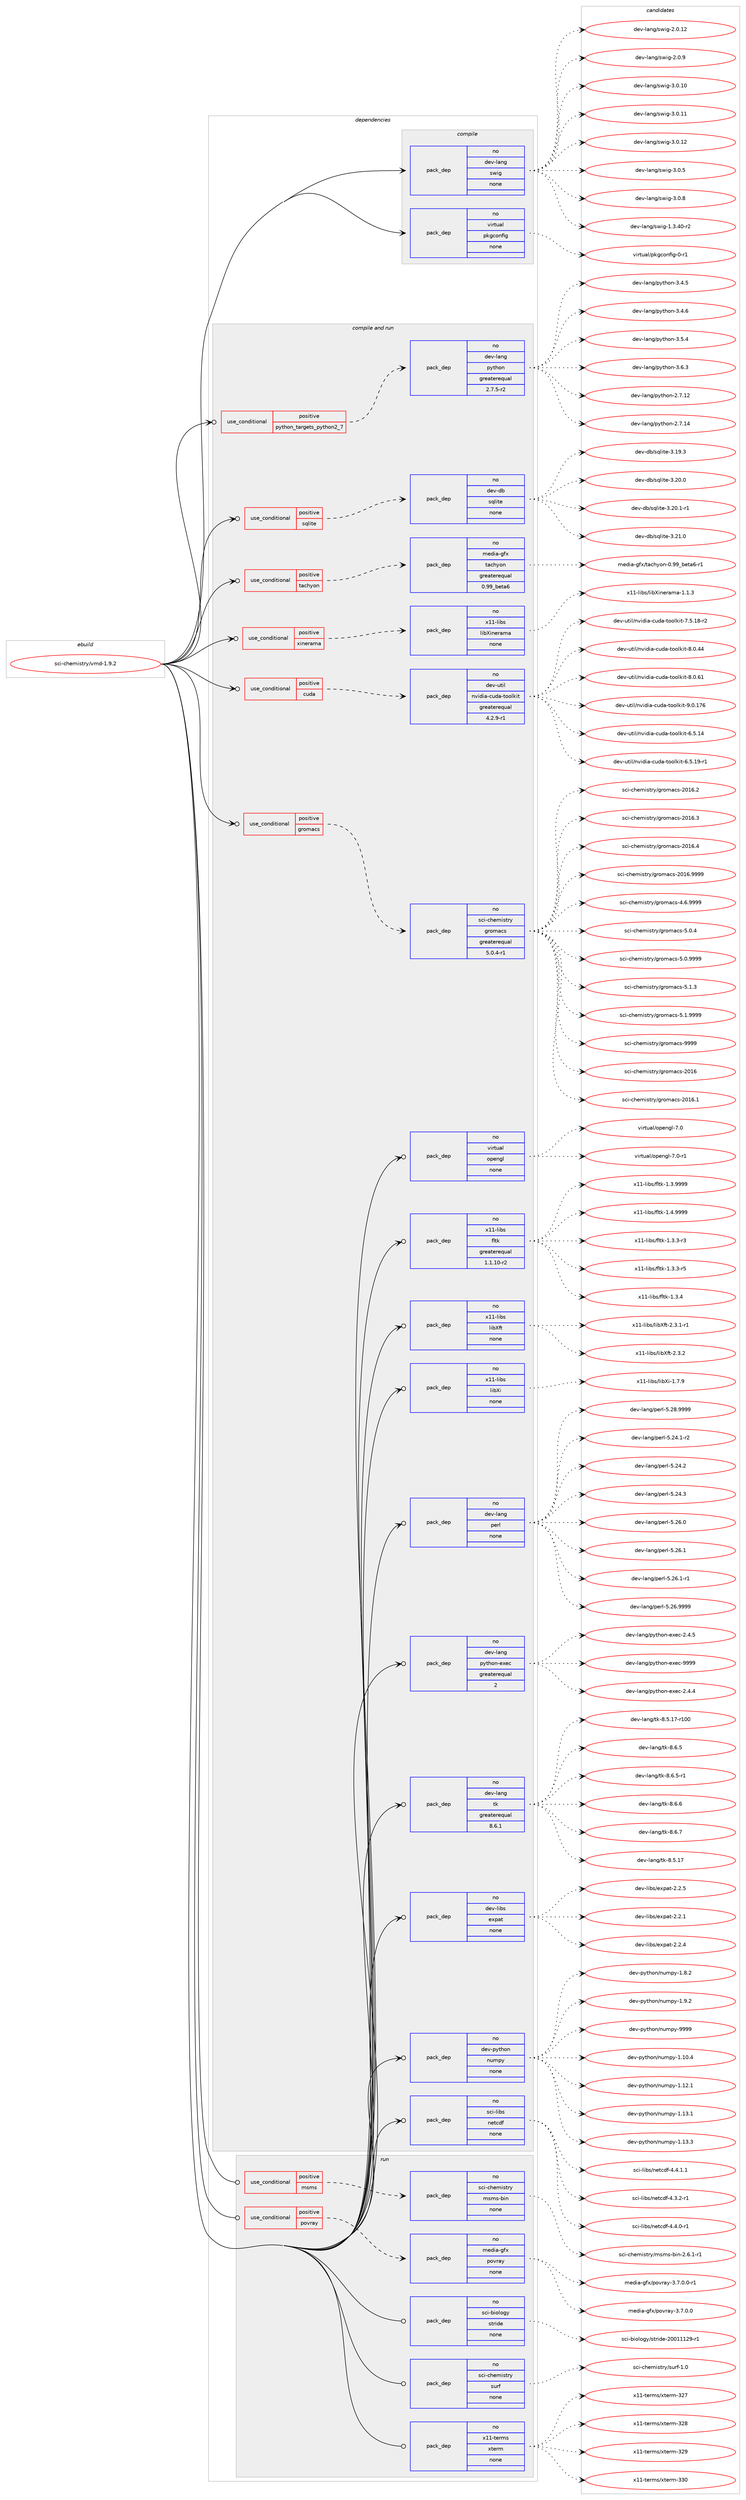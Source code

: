 digraph prolog {

# *************
# Graph options
# *************

newrank=true;
concentrate=true;
compound=true;
graph [rankdir=LR,fontname=Helvetica,fontsize=10,ranksep=1.5];#, ranksep=2.5, nodesep=0.2];
edge  [arrowhead=vee];
node  [fontname=Helvetica,fontsize=10];

# **********
# The ebuild
# **********

subgraph cluster_leftcol {
color=gray;
rank=same;
label=<<i>ebuild</i>>;
id [label="sci-chemistry/vmd-1.9.2", color=red, width=4, href="../sci-chemistry/vmd-1.9.2.svg"];
}

# ****************
# The dependencies
# ****************

subgraph cluster_midcol {
color=gray;
label=<<i>dependencies</i>>;
subgraph cluster_compile {
fillcolor="#eeeeee";
style=filled;
label=<<i>compile</i>>;
subgraph pack329675 {
dependency447191 [label=<<TABLE BORDER="0" CELLBORDER="1" CELLSPACING="0" CELLPADDING="4" WIDTH="220"><TR><TD ROWSPAN="6" CELLPADDING="30">pack_dep</TD></TR><TR><TD WIDTH="110">no</TD></TR><TR><TD>dev-lang</TD></TR><TR><TD>swig</TD></TR><TR><TD>none</TD></TR><TR><TD></TD></TR></TABLE>>, shape=none, color=blue];
}
id:e -> dependency447191:w [weight=20,style="solid",arrowhead="vee"];
subgraph pack329676 {
dependency447192 [label=<<TABLE BORDER="0" CELLBORDER="1" CELLSPACING="0" CELLPADDING="4" WIDTH="220"><TR><TD ROWSPAN="6" CELLPADDING="30">pack_dep</TD></TR><TR><TD WIDTH="110">no</TD></TR><TR><TD>virtual</TD></TR><TR><TD>pkgconfig</TD></TR><TR><TD>none</TD></TR><TR><TD></TD></TR></TABLE>>, shape=none, color=blue];
}
id:e -> dependency447192:w [weight=20,style="solid",arrowhead="vee"];
}
subgraph cluster_compileandrun {
fillcolor="#eeeeee";
style=filled;
label=<<i>compile and run</i>>;
subgraph cond109737 {
dependency447193 [label=<<TABLE BORDER="0" CELLBORDER="1" CELLSPACING="0" CELLPADDING="4"><TR><TD ROWSPAN="3" CELLPADDING="10">use_conditional</TD></TR><TR><TD>positive</TD></TR><TR><TD>cuda</TD></TR></TABLE>>, shape=none, color=red];
subgraph pack329677 {
dependency447194 [label=<<TABLE BORDER="0" CELLBORDER="1" CELLSPACING="0" CELLPADDING="4" WIDTH="220"><TR><TD ROWSPAN="6" CELLPADDING="30">pack_dep</TD></TR><TR><TD WIDTH="110">no</TD></TR><TR><TD>dev-util</TD></TR><TR><TD>nvidia-cuda-toolkit</TD></TR><TR><TD>greaterequal</TD></TR><TR><TD>4.2.9-r1</TD></TR></TABLE>>, shape=none, color=blue];
}
dependency447193:e -> dependency447194:w [weight=20,style="dashed",arrowhead="vee"];
}
id:e -> dependency447193:w [weight=20,style="solid",arrowhead="odotvee"];
subgraph cond109738 {
dependency447195 [label=<<TABLE BORDER="0" CELLBORDER="1" CELLSPACING="0" CELLPADDING="4"><TR><TD ROWSPAN="3" CELLPADDING="10">use_conditional</TD></TR><TR><TD>positive</TD></TR><TR><TD>gromacs</TD></TR></TABLE>>, shape=none, color=red];
subgraph pack329678 {
dependency447196 [label=<<TABLE BORDER="0" CELLBORDER="1" CELLSPACING="0" CELLPADDING="4" WIDTH="220"><TR><TD ROWSPAN="6" CELLPADDING="30">pack_dep</TD></TR><TR><TD WIDTH="110">no</TD></TR><TR><TD>sci-chemistry</TD></TR><TR><TD>gromacs</TD></TR><TR><TD>greaterequal</TD></TR><TR><TD>5.0.4-r1</TD></TR></TABLE>>, shape=none, color=blue];
}
dependency447195:e -> dependency447196:w [weight=20,style="dashed",arrowhead="vee"];
}
id:e -> dependency447195:w [weight=20,style="solid",arrowhead="odotvee"];
subgraph cond109739 {
dependency447197 [label=<<TABLE BORDER="0" CELLBORDER="1" CELLSPACING="0" CELLPADDING="4"><TR><TD ROWSPAN="3" CELLPADDING="10">use_conditional</TD></TR><TR><TD>positive</TD></TR><TR><TD>python_targets_python2_7</TD></TR></TABLE>>, shape=none, color=red];
subgraph pack329679 {
dependency447198 [label=<<TABLE BORDER="0" CELLBORDER="1" CELLSPACING="0" CELLPADDING="4" WIDTH="220"><TR><TD ROWSPAN="6" CELLPADDING="30">pack_dep</TD></TR><TR><TD WIDTH="110">no</TD></TR><TR><TD>dev-lang</TD></TR><TR><TD>python</TD></TR><TR><TD>greaterequal</TD></TR><TR><TD>2.7.5-r2</TD></TR></TABLE>>, shape=none, color=blue];
}
dependency447197:e -> dependency447198:w [weight=20,style="dashed",arrowhead="vee"];
}
id:e -> dependency447197:w [weight=20,style="solid",arrowhead="odotvee"];
subgraph cond109740 {
dependency447199 [label=<<TABLE BORDER="0" CELLBORDER="1" CELLSPACING="0" CELLPADDING="4"><TR><TD ROWSPAN="3" CELLPADDING="10">use_conditional</TD></TR><TR><TD>positive</TD></TR><TR><TD>sqlite</TD></TR></TABLE>>, shape=none, color=red];
subgraph pack329680 {
dependency447200 [label=<<TABLE BORDER="0" CELLBORDER="1" CELLSPACING="0" CELLPADDING="4" WIDTH="220"><TR><TD ROWSPAN="6" CELLPADDING="30">pack_dep</TD></TR><TR><TD WIDTH="110">no</TD></TR><TR><TD>dev-db</TD></TR><TR><TD>sqlite</TD></TR><TR><TD>none</TD></TR><TR><TD></TD></TR></TABLE>>, shape=none, color=blue];
}
dependency447199:e -> dependency447200:w [weight=20,style="dashed",arrowhead="vee"];
}
id:e -> dependency447199:w [weight=20,style="solid",arrowhead="odotvee"];
subgraph cond109741 {
dependency447201 [label=<<TABLE BORDER="0" CELLBORDER="1" CELLSPACING="0" CELLPADDING="4"><TR><TD ROWSPAN="3" CELLPADDING="10">use_conditional</TD></TR><TR><TD>positive</TD></TR><TR><TD>tachyon</TD></TR></TABLE>>, shape=none, color=red];
subgraph pack329681 {
dependency447202 [label=<<TABLE BORDER="0" CELLBORDER="1" CELLSPACING="0" CELLPADDING="4" WIDTH="220"><TR><TD ROWSPAN="6" CELLPADDING="30">pack_dep</TD></TR><TR><TD WIDTH="110">no</TD></TR><TR><TD>media-gfx</TD></TR><TR><TD>tachyon</TD></TR><TR><TD>greaterequal</TD></TR><TR><TD>0.99_beta6</TD></TR></TABLE>>, shape=none, color=blue];
}
dependency447201:e -> dependency447202:w [weight=20,style="dashed",arrowhead="vee"];
}
id:e -> dependency447201:w [weight=20,style="solid",arrowhead="odotvee"];
subgraph cond109742 {
dependency447203 [label=<<TABLE BORDER="0" CELLBORDER="1" CELLSPACING="0" CELLPADDING="4"><TR><TD ROWSPAN="3" CELLPADDING="10">use_conditional</TD></TR><TR><TD>positive</TD></TR><TR><TD>xinerama</TD></TR></TABLE>>, shape=none, color=red];
subgraph pack329682 {
dependency447204 [label=<<TABLE BORDER="0" CELLBORDER="1" CELLSPACING="0" CELLPADDING="4" WIDTH="220"><TR><TD ROWSPAN="6" CELLPADDING="30">pack_dep</TD></TR><TR><TD WIDTH="110">no</TD></TR><TR><TD>x11-libs</TD></TR><TR><TD>libXinerama</TD></TR><TR><TD>none</TD></TR><TR><TD></TD></TR></TABLE>>, shape=none, color=blue];
}
dependency447203:e -> dependency447204:w [weight=20,style="dashed",arrowhead="vee"];
}
id:e -> dependency447203:w [weight=20,style="solid",arrowhead="odotvee"];
subgraph pack329683 {
dependency447205 [label=<<TABLE BORDER="0" CELLBORDER="1" CELLSPACING="0" CELLPADDING="4" WIDTH="220"><TR><TD ROWSPAN="6" CELLPADDING="30">pack_dep</TD></TR><TR><TD WIDTH="110">no</TD></TR><TR><TD>dev-lang</TD></TR><TR><TD>perl</TD></TR><TR><TD>none</TD></TR><TR><TD></TD></TR></TABLE>>, shape=none, color=blue];
}
id:e -> dependency447205:w [weight=20,style="solid",arrowhead="odotvee"];
subgraph pack329684 {
dependency447206 [label=<<TABLE BORDER="0" CELLBORDER="1" CELLSPACING="0" CELLPADDING="4" WIDTH="220"><TR><TD ROWSPAN="6" CELLPADDING="30">pack_dep</TD></TR><TR><TD WIDTH="110">no</TD></TR><TR><TD>dev-lang</TD></TR><TR><TD>python-exec</TD></TR><TR><TD>greaterequal</TD></TR><TR><TD>2</TD></TR></TABLE>>, shape=none, color=blue];
}
id:e -> dependency447206:w [weight=20,style="solid",arrowhead="odotvee"];
subgraph pack329685 {
dependency447207 [label=<<TABLE BORDER="0" CELLBORDER="1" CELLSPACING="0" CELLPADDING="4" WIDTH="220"><TR><TD ROWSPAN="6" CELLPADDING="30">pack_dep</TD></TR><TR><TD WIDTH="110">no</TD></TR><TR><TD>dev-lang</TD></TR><TR><TD>tk</TD></TR><TR><TD>greaterequal</TD></TR><TR><TD>8.6.1</TD></TR></TABLE>>, shape=none, color=blue];
}
id:e -> dependency447207:w [weight=20,style="solid",arrowhead="odotvee"];
subgraph pack329686 {
dependency447208 [label=<<TABLE BORDER="0" CELLBORDER="1" CELLSPACING="0" CELLPADDING="4" WIDTH="220"><TR><TD ROWSPAN="6" CELLPADDING="30">pack_dep</TD></TR><TR><TD WIDTH="110">no</TD></TR><TR><TD>dev-libs</TD></TR><TR><TD>expat</TD></TR><TR><TD>none</TD></TR><TR><TD></TD></TR></TABLE>>, shape=none, color=blue];
}
id:e -> dependency447208:w [weight=20,style="solid",arrowhead="odotvee"];
subgraph pack329687 {
dependency447209 [label=<<TABLE BORDER="0" CELLBORDER="1" CELLSPACING="0" CELLPADDING="4" WIDTH="220"><TR><TD ROWSPAN="6" CELLPADDING="30">pack_dep</TD></TR><TR><TD WIDTH="110">no</TD></TR><TR><TD>dev-python</TD></TR><TR><TD>numpy</TD></TR><TR><TD>none</TD></TR><TR><TD></TD></TR></TABLE>>, shape=none, color=blue];
}
id:e -> dependency447209:w [weight=20,style="solid",arrowhead="odotvee"];
subgraph pack329688 {
dependency447210 [label=<<TABLE BORDER="0" CELLBORDER="1" CELLSPACING="0" CELLPADDING="4" WIDTH="220"><TR><TD ROWSPAN="6" CELLPADDING="30">pack_dep</TD></TR><TR><TD WIDTH="110">no</TD></TR><TR><TD>sci-libs</TD></TR><TR><TD>netcdf</TD></TR><TR><TD>none</TD></TR><TR><TD></TD></TR></TABLE>>, shape=none, color=blue];
}
id:e -> dependency447210:w [weight=20,style="solid",arrowhead="odotvee"];
subgraph pack329689 {
dependency447211 [label=<<TABLE BORDER="0" CELLBORDER="1" CELLSPACING="0" CELLPADDING="4" WIDTH="220"><TR><TD ROWSPAN="6" CELLPADDING="30">pack_dep</TD></TR><TR><TD WIDTH="110">no</TD></TR><TR><TD>virtual</TD></TR><TR><TD>opengl</TD></TR><TR><TD>none</TD></TR><TR><TD></TD></TR></TABLE>>, shape=none, color=blue];
}
id:e -> dependency447211:w [weight=20,style="solid",arrowhead="odotvee"];
subgraph pack329690 {
dependency447212 [label=<<TABLE BORDER="0" CELLBORDER="1" CELLSPACING="0" CELLPADDING="4" WIDTH="220"><TR><TD ROWSPAN="6" CELLPADDING="30">pack_dep</TD></TR><TR><TD WIDTH="110">no</TD></TR><TR><TD>x11-libs</TD></TR><TR><TD>fltk</TD></TR><TR><TD>greaterequal</TD></TR><TR><TD>1.1.10-r2</TD></TR></TABLE>>, shape=none, color=blue];
}
id:e -> dependency447212:w [weight=20,style="solid",arrowhead="odotvee"];
subgraph pack329691 {
dependency447213 [label=<<TABLE BORDER="0" CELLBORDER="1" CELLSPACING="0" CELLPADDING="4" WIDTH="220"><TR><TD ROWSPAN="6" CELLPADDING="30">pack_dep</TD></TR><TR><TD WIDTH="110">no</TD></TR><TR><TD>x11-libs</TD></TR><TR><TD>libXft</TD></TR><TR><TD>none</TD></TR><TR><TD></TD></TR></TABLE>>, shape=none, color=blue];
}
id:e -> dependency447213:w [weight=20,style="solid",arrowhead="odotvee"];
subgraph pack329692 {
dependency447214 [label=<<TABLE BORDER="0" CELLBORDER="1" CELLSPACING="0" CELLPADDING="4" WIDTH="220"><TR><TD ROWSPAN="6" CELLPADDING="30">pack_dep</TD></TR><TR><TD WIDTH="110">no</TD></TR><TR><TD>x11-libs</TD></TR><TR><TD>libXi</TD></TR><TR><TD>none</TD></TR><TR><TD></TD></TR></TABLE>>, shape=none, color=blue];
}
id:e -> dependency447214:w [weight=20,style="solid",arrowhead="odotvee"];
}
subgraph cluster_run {
fillcolor="#eeeeee";
style=filled;
label=<<i>run</i>>;
subgraph cond109743 {
dependency447215 [label=<<TABLE BORDER="0" CELLBORDER="1" CELLSPACING="0" CELLPADDING="4"><TR><TD ROWSPAN="3" CELLPADDING="10">use_conditional</TD></TR><TR><TD>positive</TD></TR><TR><TD>msms</TD></TR></TABLE>>, shape=none, color=red];
subgraph pack329693 {
dependency447216 [label=<<TABLE BORDER="0" CELLBORDER="1" CELLSPACING="0" CELLPADDING="4" WIDTH="220"><TR><TD ROWSPAN="6" CELLPADDING="30">pack_dep</TD></TR><TR><TD WIDTH="110">no</TD></TR><TR><TD>sci-chemistry</TD></TR><TR><TD>msms-bin</TD></TR><TR><TD>none</TD></TR><TR><TD></TD></TR></TABLE>>, shape=none, color=blue];
}
dependency447215:e -> dependency447216:w [weight=20,style="dashed",arrowhead="vee"];
}
id:e -> dependency447215:w [weight=20,style="solid",arrowhead="odot"];
subgraph cond109744 {
dependency447217 [label=<<TABLE BORDER="0" CELLBORDER="1" CELLSPACING="0" CELLPADDING="4"><TR><TD ROWSPAN="3" CELLPADDING="10">use_conditional</TD></TR><TR><TD>positive</TD></TR><TR><TD>povray</TD></TR></TABLE>>, shape=none, color=red];
subgraph pack329694 {
dependency447218 [label=<<TABLE BORDER="0" CELLBORDER="1" CELLSPACING="0" CELLPADDING="4" WIDTH="220"><TR><TD ROWSPAN="6" CELLPADDING="30">pack_dep</TD></TR><TR><TD WIDTH="110">no</TD></TR><TR><TD>media-gfx</TD></TR><TR><TD>povray</TD></TR><TR><TD>none</TD></TR><TR><TD></TD></TR></TABLE>>, shape=none, color=blue];
}
dependency447217:e -> dependency447218:w [weight=20,style="dashed",arrowhead="vee"];
}
id:e -> dependency447217:w [weight=20,style="solid",arrowhead="odot"];
subgraph pack329695 {
dependency447219 [label=<<TABLE BORDER="0" CELLBORDER="1" CELLSPACING="0" CELLPADDING="4" WIDTH="220"><TR><TD ROWSPAN="6" CELLPADDING="30">pack_dep</TD></TR><TR><TD WIDTH="110">no</TD></TR><TR><TD>sci-biology</TD></TR><TR><TD>stride</TD></TR><TR><TD>none</TD></TR><TR><TD></TD></TR></TABLE>>, shape=none, color=blue];
}
id:e -> dependency447219:w [weight=20,style="solid",arrowhead="odot"];
subgraph pack329696 {
dependency447220 [label=<<TABLE BORDER="0" CELLBORDER="1" CELLSPACING="0" CELLPADDING="4" WIDTH="220"><TR><TD ROWSPAN="6" CELLPADDING="30">pack_dep</TD></TR><TR><TD WIDTH="110">no</TD></TR><TR><TD>sci-chemistry</TD></TR><TR><TD>surf</TD></TR><TR><TD>none</TD></TR><TR><TD></TD></TR></TABLE>>, shape=none, color=blue];
}
id:e -> dependency447220:w [weight=20,style="solid",arrowhead="odot"];
subgraph pack329697 {
dependency447221 [label=<<TABLE BORDER="0" CELLBORDER="1" CELLSPACING="0" CELLPADDING="4" WIDTH="220"><TR><TD ROWSPAN="6" CELLPADDING="30">pack_dep</TD></TR><TR><TD WIDTH="110">no</TD></TR><TR><TD>x11-terms</TD></TR><TR><TD>xterm</TD></TR><TR><TD>none</TD></TR><TR><TD></TD></TR></TABLE>>, shape=none, color=blue];
}
id:e -> dependency447221:w [weight=20,style="solid",arrowhead="odot"];
}
}

# **************
# The candidates
# **************

subgraph cluster_choices {
rank=same;
color=gray;
label=<<i>candidates</i>>;

subgraph choice329675 {
color=black;
nodesep=1;
choice100101118451089711010347115119105103454946514652484511450 [label="dev-lang/swig-1.3.40-r2", color=red, width=4,href="../dev-lang/swig-1.3.40-r2.svg"];
choice10010111845108971101034711511910510345504648464950 [label="dev-lang/swig-2.0.12", color=red, width=4,href="../dev-lang/swig-2.0.12.svg"];
choice100101118451089711010347115119105103455046484657 [label="dev-lang/swig-2.0.9", color=red, width=4,href="../dev-lang/swig-2.0.9.svg"];
choice10010111845108971101034711511910510345514648464948 [label="dev-lang/swig-3.0.10", color=red, width=4,href="../dev-lang/swig-3.0.10.svg"];
choice10010111845108971101034711511910510345514648464949 [label="dev-lang/swig-3.0.11", color=red, width=4,href="../dev-lang/swig-3.0.11.svg"];
choice10010111845108971101034711511910510345514648464950 [label="dev-lang/swig-3.0.12", color=red, width=4,href="../dev-lang/swig-3.0.12.svg"];
choice100101118451089711010347115119105103455146484653 [label="dev-lang/swig-3.0.5", color=red, width=4,href="../dev-lang/swig-3.0.5.svg"];
choice100101118451089711010347115119105103455146484656 [label="dev-lang/swig-3.0.8", color=red, width=4,href="../dev-lang/swig-3.0.8.svg"];
dependency447191:e -> choice100101118451089711010347115119105103454946514652484511450:w [style=dotted,weight="100"];
dependency447191:e -> choice10010111845108971101034711511910510345504648464950:w [style=dotted,weight="100"];
dependency447191:e -> choice100101118451089711010347115119105103455046484657:w [style=dotted,weight="100"];
dependency447191:e -> choice10010111845108971101034711511910510345514648464948:w [style=dotted,weight="100"];
dependency447191:e -> choice10010111845108971101034711511910510345514648464949:w [style=dotted,weight="100"];
dependency447191:e -> choice10010111845108971101034711511910510345514648464950:w [style=dotted,weight="100"];
dependency447191:e -> choice100101118451089711010347115119105103455146484653:w [style=dotted,weight="100"];
dependency447191:e -> choice100101118451089711010347115119105103455146484656:w [style=dotted,weight="100"];
}
subgraph choice329676 {
color=black;
nodesep=1;
choice11810511411611797108471121071039911111010210510345484511449 [label="virtual/pkgconfig-0-r1", color=red, width=4,href="../virtual/pkgconfig-0-r1.svg"];
dependency447192:e -> choice11810511411611797108471121071039911111010210510345484511449:w [style=dotted,weight="100"];
}
subgraph choice329677 {
color=black;
nodesep=1;
choice1001011184511711610510847110118105100105974599117100974511611111110810710511645544653464952 [label="dev-util/nvidia-cuda-toolkit-6.5.14", color=red, width=4,href="../dev-util/nvidia-cuda-toolkit-6.5.14.svg"];
choice10010111845117116105108471101181051001059745991171009745116111111108107105116455446534649574511449 [label="dev-util/nvidia-cuda-toolkit-6.5.19-r1", color=red, width=4,href="../dev-util/nvidia-cuda-toolkit-6.5.19-r1.svg"];
choice10010111845117116105108471101181051001059745991171009745116111111108107105116455546534649564511450 [label="dev-util/nvidia-cuda-toolkit-7.5.18-r2", color=red, width=4,href="../dev-util/nvidia-cuda-toolkit-7.5.18-r2.svg"];
choice1001011184511711610510847110118105100105974599117100974511611111110810710511645564648465252 [label="dev-util/nvidia-cuda-toolkit-8.0.44", color=red, width=4,href="../dev-util/nvidia-cuda-toolkit-8.0.44.svg"];
choice1001011184511711610510847110118105100105974599117100974511611111110810710511645564648465449 [label="dev-util/nvidia-cuda-toolkit-8.0.61", color=red, width=4,href="../dev-util/nvidia-cuda-toolkit-8.0.61.svg"];
choice100101118451171161051084711011810510010597459911710097451161111111081071051164557464846495554 [label="dev-util/nvidia-cuda-toolkit-9.0.176", color=red, width=4,href="../dev-util/nvidia-cuda-toolkit-9.0.176.svg"];
dependency447194:e -> choice1001011184511711610510847110118105100105974599117100974511611111110810710511645544653464952:w [style=dotted,weight="100"];
dependency447194:e -> choice10010111845117116105108471101181051001059745991171009745116111111108107105116455446534649574511449:w [style=dotted,weight="100"];
dependency447194:e -> choice10010111845117116105108471101181051001059745991171009745116111111108107105116455546534649564511450:w [style=dotted,weight="100"];
dependency447194:e -> choice1001011184511711610510847110118105100105974599117100974511611111110810710511645564648465252:w [style=dotted,weight="100"];
dependency447194:e -> choice1001011184511711610510847110118105100105974599117100974511611111110810710511645564648465449:w [style=dotted,weight="100"];
dependency447194:e -> choice100101118451171161051084711011810510010597459911710097451161111111081071051164557464846495554:w [style=dotted,weight="100"];
}
subgraph choice329678 {
color=black;
nodesep=1;
choice1159910545991041011091051151161141214710311411110997991154550484954 [label="sci-chemistry/gromacs-2016", color=red, width=4,href="../sci-chemistry/gromacs-2016.svg"];
choice11599105459910410110910511511611412147103114111109979911545504849544649 [label="sci-chemistry/gromacs-2016.1", color=red, width=4,href="../sci-chemistry/gromacs-2016.1.svg"];
choice11599105459910410110910511511611412147103114111109979911545504849544650 [label="sci-chemistry/gromacs-2016.2", color=red, width=4,href="../sci-chemistry/gromacs-2016.2.svg"];
choice11599105459910410110910511511611412147103114111109979911545504849544651 [label="sci-chemistry/gromacs-2016.3", color=red, width=4,href="../sci-chemistry/gromacs-2016.3.svg"];
choice11599105459910410110910511511611412147103114111109979911545504849544652 [label="sci-chemistry/gromacs-2016.4", color=red, width=4,href="../sci-chemistry/gromacs-2016.4.svg"];
choice11599105459910410110910511511611412147103114111109979911545504849544657575757 [label="sci-chemistry/gromacs-2016.9999", color=red, width=4,href="../sci-chemistry/gromacs-2016.9999.svg"];
choice115991054599104101109105115116114121471031141111099799115455246544657575757 [label="sci-chemistry/gromacs-4.6.9999", color=red, width=4,href="../sci-chemistry/gromacs-4.6.9999.svg"];
choice115991054599104101109105115116114121471031141111099799115455346484652 [label="sci-chemistry/gromacs-5.0.4", color=red, width=4,href="../sci-chemistry/gromacs-5.0.4.svg"];
choice115991054599104101109105115116114121471031141111099799115455346484657575757 [label="sci-chemistry/gromacs-5.0.9999", color=red, width=4,href="../sci-chemistry/gromacs-5.0.9999.svg"];
choice115991054599104101109105115116114121471031141111099799115455346494651 [label="sci-chemistry/gromacs-5.1.3", color=red, width=4,href="../sci-chemistry/gromacs-5.1.3.svg"];
choice115991054599104101109105115116114121471031141111099799115455346494657575757 [label="sci-chemistry/gromacs-5.1.9999", color=red, width=4,href="../sci-chemistry/gromacs-5.1.9999.svg"];
choice1159910545991041011091051151161141214710311411110997991154557575757 [label="sci-chemistry/gromacs-9999", color=red, width=4,href="../sci-chemistry/gromacs-9999.svg"];
dependency447196:e -> choice1159910545991041011091051151161141214710311411110997991154550484954:w [style=dotted,weight="100"];
dependency447196:e -> choice11599105459910410110910511511611412147103114111109979911545504849544649:w [style=dotted,weight="100"];
dependency447196:e -> choice11599105459910410110910511511611412147103114111109979911545504849544650:w [style=dotted,weight="100"];
dependency447196:e -> choice11599105459910410110910511511611412147103114111109979911545504849544651:w [style=dotted,weight="100"];
dependency447196:e -> choice11599105459910410110910511511611412147103114111109979911545504849544652:w [style=dotted,weight="100"];
dependency447196:e -> choice11599105459910410110910511511611412147103114111109979911545504849544657575757:w [style=dotted,weight="100"];
dependency447196:e -> choice115991054599104101109105115116114121471031141111099799115455246544657575757:w [style=dotted,weight="100"];
dependency447196:e -> choice115991054599104101109105115116114121471031141111099799115455346484652:w [style=dotted,weight="100"];
dependency447196:e -> choice115991054599104101109105115116114121471031141111099799115455346484657575757:w [style=dotted,weight="100"];
dependency447196:e -> choice115991054599104101109105115116114121471031141111099799115455346494651:w [style=dotted,weight="100"];
dependency447196:e -> choice115991054599104101109105115116114121471031141111099799115455346494657575757:w [style=dotted,weight="100"];
dependency447196:e -> choice1159910545991041011091051151161141214710311411110997991154557575757:w [style=dotted,weight="100"];
}
subgraph choice329679 {
color=black;
nodesep=1;
choice10010111845108971101034711212111610411111045504655464950 [label="dev-lang/python-2.7.12", color=red, width=4,href="../dev-lang/python-2.7.12.svg"];
choice10010111845108971101034711212111610411111045504655464952 [label="dev-lang/python-2.7.14", color=red, width=4,href="../dev-lang/python-2.7.14.svg"];
choice100101118451089711010347112121116104111110455146524653 [label="dev-lang/python-3.4.5", color=red, width=4,href="../dev-lang/python-3.4.5.svg"];
choice100101118451089711010347112121116104111110455146524654 [label="dev-lang/python-3.4.6", color=red, width=4,href="../dev-lang/python-3.4.6.svg"];
choice100101118451089711010347112121116104111110455146534652 [label="dev-lang/python-3.5.4", color=red, width=4,href="../dev-lang/python-3.5.4.svg"];
choice100101118451089711010347112121116104111110455146544651 [label="dev-lang/python-3.6.3", color=red, width=4,href="../dev-lang/python-3.6.3.svg"];
dependency447198:e -> choice10010111845108971101034711212111610411111045504655464950:w [style=dotted,weight="100"];
dependency447198:e -> choice10010111845108971101034711212111610411111045504655464952:w [style=dotted,weight="100"];
dependency447198:e -> choice100101118451089711010347112121116104111110455146524653:w [style=dotted,weight="100"];
dependency447198:e -> choice100101118451089711010347112121116104111110455146524654:w [style=dotted,weight="100"];
dependency447198:e -> choice100101118451089711010347112121116104111110455146534652:w [style=dotted,weight="100"];
dependency447198:e -> choice100101118451089711010347112121116104111110455146544651:w [style=dotted,weight="100"];
}
subgraph choice329680 {
color=black;
nodesep=1;
choice10010111845100984711511310810511610145514649574651 [label="dev-db/sqlite-3.19.3", color=red, width=4,href="../dev-db/sqlite-3.19.3.svg"];
choice10010111845100984711511310810511610145514650484648 [label="dev-db/sqlite-3.20.0", color=red, width=4,href="../dev-db/sqlite-3.20.0.svg"];
choice100101118451009847115113108105116101455146504846494511449 [label="dev-db/sqlite-3.20.1-r1", color=red, width=4,href="../dev-db/sqlite-3.20.1-r1.svg"];
choice10010111845100984711511310810511610145514650494648 [label="dev-db/sqlite-3.21.0", color=red, width=4,href="../dev-db/sqlite-3.21.0.svg"];
dependency447200:e -> choice10010111845100984711511310810511610145514649574651:w [style=dotted,weight="100"];
dependency447200:e -> choice10010111845100984711511310810511610145514650484648:w [style=dotted,weight="100"];
dependency447200:e -> choice100101118451009847115113108105116101455146504846494511449:w [style=dotted,weight="100"];
dependency447200:e -> choice10010111845100984711511310810511610145514650494648:w [style=dotted,weight="100"];
}
subgraph choice329681 {
color=black;
nodesep=1;
choice10910110010597451031021204711697991041211111104548465757959810111697544511449 [label="media-gfx/tachyon-0.99_beta6-r1", color=red, width=4,href="../media-gfx/tachyon-0.99_beta6-r1.svg"];
dependency447202:e -> choice10910110010597451031021204711697991041211111104548465757959810111697544511449:w [style=dotted,weight="100"];
}
subgraph choice329682 {
color=black;
nodesep=1;
choice120494945108105981154710810598881051101011149710997454946494651 [label="x11-libs/libXinerama-1.1.3", color=red, width=4,href="../x11-libs/libXinerama-1.1.3.svg"];
dependency447204:e -> choice120494945108105981154710810598881051101011149710997454946494651:w [style=dotted,weight="100"];
}
subgraph choice329683 {
color=black;
nodesep=1;
choice100101118451089711010347112101114108455346505246494511450 [label="dev-lang/perl-5.24.1-r2", color=red, width=4,href="../dev-lang/perl-5.24.1-r2.svg"];
choice10010111845108971101034711210111410845534650524650 [label="dev-lang/perl-5.24.2", color=red, width=4,href="../dev-lang/perl-5.24.2.svg"];
choice10010111845108971101034711210111410845534650524651 [label="dev-lang/perl-5.24.3", color=red, width=4,href="../dev-lang/perl-5.24.3.svg"];
choice10010111845108971101034711210111410845534650544648 [label="dev-lang/perl-5.26.0", color=red, width=4,href="../dev-lang/perl-5.26.0.svg"];
choice10010111845108971101034711210111410845534650544649 [label="dev-lang/perl-5.26.1", color=red, width=4,href="../dev-lang/perl-5.26.1.svg"];
choice100101118451089711010347112101114108455346505446494511449 [label="dev-lang/perl-5.26.1-r1", color=red, width=4,href="../dev-lang/perl-5.26.1-r1.svg"];
choice10010111845108971101034711210111410845534650544657575757 [label="dev-lang/perl-5.26.9999", color=red, width=4,href="../dev-lang/perl-5.26.9999.svg"];
choice10010111845108971101034711210111410845534650564657575757 [label="dev-lang/perl-5.28.9999", color=red, width=4,href="../dev-lang/perl-5.28.9999.svg"];
dependency447205:e -> choice100101118451089711010347112101114108455346505246494511450:w [style=dotted,weight="100"];
dependency447205:e -> choice10010111845108971101034711210111410845534650524650:w [style=dotted,weight="100"];
dependency447205:e -> choice10010111845108971101034711210111410845534650524651:w [style=dotted,weight="100"];
dependency447205:e -> choice10010111845108971101034711210111410845534650544648:w [style=dotted,weight="100"];
dependency447205:e -> choice10010111845108971101034711210111410845534650544649:w [style=dotted,weight="100"];
dependency447205:e -> choice100101118451089711010347112101114108455346505446494511449:w [style=dotted,weight="100"];
dependency447205:e -> choice10010111845108971101034711210111410845534650544657575757:w [style=dotted,weight="100"];
dependency447205:e -> choice10010111845108971101034711210111410845534650564657575757:w [style=dotted,weight="100"];
}
subgraph choice329684 {
color=black;
nodesep=1;
choice1001011184510897110103471121211161041111104510112010199455046524652 [label="dev-lang/python-exec-2.4.4", color=red, width=4,href="../dev-lang/python-exec-2.4.4.svg"];
choice1001011184510897110103471121211161041111104510112010199455046524653 [label="dev-lang/python-exec-2.4.5", color=red, width=4,href="../dev-lang/python-exec-2.4.5.svg"];
choice10010111845108971101034711212111610411111045101120101994557575757 [label="dev-lang/python-exec-9999", color=red, width=4,href="../dev-lang/python-exec-9999.svg"];
dependency447206:e -> choice1001011184510897110103471121211161041111104510112010199455046524652:w [style=dotted,weight="100"];
dependency447206:e -> choice1001011184510897110103471121211161041111104510112010199455046524653:w [style=dotted,weight="100"];
dependency447206:e -> choice10010111845108971101034711212111610411111045101120101994557575757:w [style=dotted,weight="100"];
}
subgraph choice329685 {
color=black;
nodesep=1;
choice10010111845108971101034711610745564653464955 [label="dev-lang/tk-8.5.17", color=red, width=4,href="../dev-lang/tk-8.5.17.svg"];
choice1001011184510897110103471161074556465346495545114494848 [label="dev-lang/tk-8.5.17-r100", color=red, width=4,href="../dev-lang/tk-8.5.17-r100.svg"];
choice100101118451089711010347116107455646544653 [label="dev-lang/tk-8.6.5", color=red, width=4,href="../dev-lang/tk-8.6.5.svg"];
choice1001011184510897110103471161074556465446534511449 [label="dev-lang/tk-8.6.5-r1", color=red, width=4,href="../dev-lang/tk-8.6.5-r1.svg"];
choice100101118451089711010347116107455646544654 [label="dev-lang/tk-8.6.6", color=red, width=4,href="../dev-lang/tk-8.6.6.svg"];
choice100101118451089711010347116107455646544655 [label="dev-lang/tk-8.6.7", color=red, width=4,href="../dev-lang/tk-8.6.7.svg"];
dependency447207:e -> choice10010111845108971101034711610745564653464955:w [style=dotted,weight="100"];
dependency447207:e -> choice1001011184510897110103471161074556465346495545114494848:w [style=dotted,weight="100"];
dependency447207:e -> choice100101118451089711010347116107455646544653:w [style=dotted,weight="100"];
dependency447207:e -> choice1001011184510897110103471161074556465446534511449:w [style=dotted,weight="100"];
dependency447207:e -> choice100101118451089711010347116107455646544654:w [style=dotted,weight="100"];
dependency447207:e -> choice100101118451089711010347116107455646544655:w [style=dotted,weight="100"];
}
subgraph choice329686 {
color=black;
nodesep=1;
choice10010111845108105981154710112011297116455046504649 [label="dev-libs/expat-2.2.1", color=red, width=4,href="../dev-libs/expat-2.2.1.svg"];
choice10010111845108105981154710112011297116455046504652 [label="dev-libs/expat-2.2.4", color=red, width=4,href="../dev-libs/expat-2.2.4.svg"];
choice10010111845108105981154710112011297116455046504653 [label="dev-libs/expat-2.2.5", color=red, width=4,href="../dev-libs/expat-2.2.5.svg"];
dependency447208:e -> choice10010111845108105981154710112011297116455046504649:w [style=dotted,weight="100"];
dependency447208:e -> choice10010111845108105981154710112011297116455046504652:w [style=dotted,weight="100"];
dependency447208:e -> choice10010111845108105981154710112011297116455046504653:w [style=dotted,weight="100"];
}
subgraph choice329687 {
color=black;
nodesep=1;
choice100101118451121211161041111104711011710911212145494649484652 [label="dev-python/numpy-1.10.4", color=red, width=4,href="../dev-python/numpy-1.10.4.svg"];
choice100101118451121211161041111104711011710911212145494649504649 [label="dev-python/numpy-1.12.1", color=red, width=4,href="../dev-python/numpy-1.12.1.svg"];
choice100101118451121211161041111104711011710911212145494649514649 [label="dev-python/numpy-1.13.1", color=red, width=4,href="../dev-python/numpy-1.13.1.svg"];
choice100101118451121211161041111104711011710911212145494649514651 [label="dev-python/numpy-1.13.3", color=red, width=4,href="../dev-python/numpy-1.13.3.svg"];
choice1001011184511212111610411111047110117109112121454946564650 [label="dev-python/numpy-1.8.2", color=red, width=4,href="../dev-python/numpy-1.8.2.svg"];
choice1001011184511212111610411111047110117109112121454946574650 [label="dev-python/numpy-1.9.2", color=red, width=4,href="../dev-python/numpy-1.9.2.svg"];
choice10010111845112121116104111110471101171091121214557575757 [label="dev-python/numpy-9999", color=red, width=4,href="../dev-python/numpy-9999.svg"];
dependency447209:e -> choice100101118451121211161041111104711011710911212145494649484652:w [style=dotted,weight="100"];
dependency447209:e -> choice100101118451121211161041111104711011710911212145494649504649:w [style=dotted,weight="100"];
dependency447209:e -> choice100101118451121211161041111104711011710911212145494649514649:w [style=dotted,weight="100"];
dependency447209:e -> choice100101118451121211161041111104711011710911212145494649514651:w [style=dotted,weight="100"];
dependency447209:e -> choice1001011184511212111610411111047110117109112121454946564650:w [style=dotted,weight="100"];
dependency447209:e -> choice1001011184511212111610411111047110117109112121454946574650:w [style=dotted,weight="100"];
dependency447209:e -> choice10010111845112121116104111110471101171091121214557575757:w [style=dotted,weight="100"];
}
subgraph choice329688 {
color=black;
nodesep=1;
choice11599105451081059811547110101116991001024552465146504511449 [label="sci-libs/netcdf-4.3.2-r1", color=red, width=4,href="../sci-libs/netcdf-4.3.2-r1.svg"];
choice11599105451081059811547110101116991001024552465246484511449 [label="sci-libs/netcdf-4.4.0-r1", color=red, width=4,href="../sci-libs/netcdf-4.4.0-r1.svg"];
choice11599105451081059811547110101116991001024552465246494649 [label="sci-libs/netcdf-4.4.1.1", color=red, width=4,href="../sci-libs/netcdf-4.4.1.1.svg"];
dependency447210:e -> choice11599105451081059811547110101116991001024552465146504511449:w [style=dotted,weight="100"];
dependency447210:e -> choice11599105451081059811547110101116991001024552465246484511449:w [style=dotted,weight="100"];
dependency447210:e -> choice11599105451081059811547110101116991001024552465246494649:w [style=dotted,weight="100"];
}
subgraph choice329689 {
color=black;
nodesep=1;
choice118105114116117971084711111210111010310845554648 [label="virtual/opengl-7.0", color=red, width=4,href="../virtual/opengl-7.0.svg"];
choice1181051141161179710847111112101110103108455546484511449 [label="virtual/opengl-7.0-r1", color=red, width=4,href="../virtual/opengl-7.0-r1.svg"];
dependency447211:e -> choice118105114116117971084711111210111010310845554648:w [style=dotted,weight="100"];
dependency447211:e -> choice1181051141161179710847111112101110103108455546484511449:w [style=dotted,weight="100"];
}
subgraph choice329690 {
color=black;
nodesep=1;
choice12049494510810598115471021081161074549465146514511451 [label="x11-libs/fltk-1.3.3-r3", color=red, width=4,href="../x11-libs/fltk-1.3.3-r3.svg"];
choice12049494510810598115471021081161074549465146514511453 [label="x11-libs/fltk-1.3.3-r5", color=red, width=4,href="../x11-libs/fltk-1.3.3-r5.svg"];
choice1204949451081059811547102108116107454946514652 [label="x11-libs/fltk-1.3.4", color=red, width=4,href="../x11-libs/fltk-1.3.4.svg"];
choice1204949451081059811547102108116107454946514657575757 [label="x11-libs/fltk-1.3.9999", color=red, width=4,href="../x11-libs/fltk-1.3.9999.svg"];
choice1204949451081059811547102108116107454946524657575757 [label="x11-libs/fltk-1.4.9999", color=red, width=4,href="../x11-libs/fltk-1.4.9999.svg"];
dependency447212:e -> choice12049494510810598115471021081161074549465146514511451:w [style=dotted,weight="100"];
dependency447212:e -> choice12049494510810598115471021081161074549465146514511453:w [style=dotted,weight="100"];
dependency447212:e -> choice1204949451081059811547102108116107454946514652:w [style=dotted,weight="100"];
dependency447212:e -> choice1204949451081059811547102108116107454946514657575757:w [style=dotted,weight="100"];
dependency447212:e -> choice1204949451081059811547102108116107454946524657575757:w [style=dotted,weight="100"];
}
subgraph choice329691 {
color=black;
nodesep=1;
choice120494945108105981154710810598881021164550465146494511449 [label="x11-libs/libXft-2.3.1-r1", color=red, width=4,href="../x11-libs/libXft-2.3.1-r1.svg"];
choice12049494510810598115471081059888102116455046514650 [label="x11-libs/libXft-2.3.2", color=red, width=4,href="../x11-libs/libXft-2.3.2.svg"];
dependency447213:e -> choice120494945108105981154710810598881021164550465146494511449:w [style=dotted,weight="100"];
dependency447213:e -> choice12049494510810598115471081059888102116455046514650:w [style=dotted,weight="100"];
}
subgraph choice329692 {
color=black;
nodesep=1;
choice12049494510810598115471081059888105454946554657 [label="x11-libs/libXi-1.7.9", color=red, width=4,href="../x11-libs/libXi-1.7.9.svg"];
dependency447214:e -> choice12049494510810598115471081059888105454946554657:w [style=dotted,weight="100"];
}
subgraph choice329693 {
color=black;
nodesep=1;
choice1159910545991041011091051151161141214710911510911545981051104550465446494511449 [label="sci-chemistry/msms-bin-2.6.1-r1", color=red, width=4,href="../sci-chemistry/msms-bin-2.6.1-r1.svg"];
dependency447216:e -> choice1159910545991041011091051151161141214710911510911545981051104550465446494511449:w [style=dotted,weight="100"];
}
subgraph choice329694 {
color=black;
nodesep=1;
choice109101100105974510310212047112111118114971214551465546484648 [label="media-gfx/povray-3.7.0.0", color=red, width=4,href="../media-gfx/povray-3.7.0.0.svg"];
choice1091011001059745103102120471121111181149712145514655464846484511449 [label="media-gfx/povray-3.7.0.0-r1", color=red, width=4,href="../media-gfx/povray-3.7.0.0-r1.svg"];
dependency447218:e -> choice109101100105974510310212047112111118114971214551465546484648:w [style=dotted,weight="100"];
dependency447218:e -> choice1091011001059745103102120471121111181149712145514655464846484511449:w [style=dotted,weight="100"];
}
subgraph choice329695 {
color=black;
nodesep=1;
choice115991054598105111108111103121471151161141051001014550484849494950574511449 [label="sci-biology/stride-20011129-r1", color=red, width=4,href="../sci-biology/stride-20011129-r1.svg"];
dependency447219:e -> choice115991054598105111108111103121471151161141051001014550484849494950574511449:w [style=dotted,weight="100"];
}
subgraph choice329696 {
color=black;
nodesep=1;
choice1159910545991041011091051151161141214711511711410245494648 [label="sci-chemistry/surf-1.0", color=red, width=4,href="../sci-chemistry/surf-1.0.svg"];
dependency447220:e -> choice1159910545991041011091051151161141214711511711410245494648:w [style=dotted,weight="100"];
}
subgraph choice329697 {
color=black;
nodesep=1;
choice1204949451161011141091154712011610111410945515055 [label="x11-terms/xterm-327", color=red, width=4,href="../x11-terms/xterm-327.svg"];
choice1204949451161011141091154712011610111410945515056 [label="x11-terms/xterm-328", color=red, width=4,href="../x11-terms/xterm-328.svg"];
choice1204949451161011141091154712011610111410945515057 [label="x11-terms/xterm-329", color=red, width=4,href="../x11-terms/xterm-329.svg"];
choice1204949451161011141091154712011610111410945515148 [label="x11-terms/xterm-330", color=red, width=4,href="../x11-terms/xterm-330.svg"];
dependency447221:e -> choice1204949451161011141091154712011610111410945515055:w [style=dotted,weight="100"];
dependency447221:e -> choice1204949451161011141091154712011610111410945515056:w [style=dotted,weight="100"];
dependency447221:e -> choice1204949451161011141091154712011610111410945515057:w [style=dotted,weight="100"];
dependency447221:e -> choice1204949451161011141091154712011610111410945515148:w [style=dotted,weight="100"];
}
}

}
